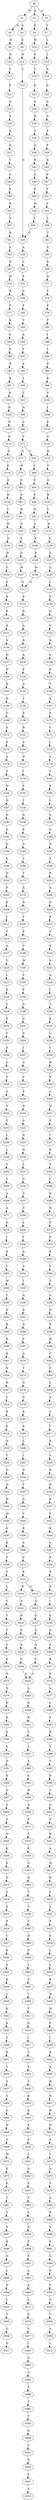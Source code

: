 strict digraph  {
	S0 -> S1 [ label = H ];
	S0 -> S2 [ label = R ];
	S0 -> S3 [ label = S ];
	S1 -> S4 [ label = A ];
	S1 -> S5 [ label = D ];
	S2 -> S6 [ label = E ];
	S3 -> S7 [ label = T ];
	S4 -> S8 [ label = E ];
	S5 -> S9 [ label = H ];
	S6 -> S10 [ label = W ];
	S7 -> S11 [ label = L ];
	S8 -> S12 [ label = W ];
	S9 -> S13 [ label = E ];
	S10 -> S14 [ label = P ];
	S11 -> S15 [ label = I ];
	S12 -> S16 [ label = L ];
	S13 -> S17 [ label = Y ];
	S14 -> S18 [ label = L ];
	S15 -> S19 [ label = A ];
	S16 -> S20 [ label = G ];
	S17 -> S21 [ label = E ];
	S18 -> S22 [ label = K ];
	S19 -> S23 [ label = G ];
	S20 -> S24 [ label = A ];
	S21 -> S25 [ label = G ];
	S22 -> S26 [ label = G ];
	S23 -> S27 [ label = G ];
	S24 -> S28 [ label = I ];
	S25 -> S29 [ label = S ];
	S26 -> S30 [ label = H ];
	S27 -> S31 [ label = G ];
	S28 -> S32 [ label = E ];
	S29 -> S33 [ label = D ];
	S30 -> S34 [ label = S ];
	S31 -> S35 [ label = P ];
	S32 -> S36 [ label = G ];
	S33 -> S37 [ label = D ];
	S34 -> S38 [ label = Q ];
	S35 -> S39 [ label = P ];
	S36 -> S40 [ label = P ];
	S37 -> S41 [ label = T ];
	S38 -> S42 [ label = H ];
	S39 -> S43 [ label = A ];
	S40 -> S44 [ label = V ];
	S41 -> S45 [ label = G ];
	S42 -> S46 [ label = A ];
	S43 -> S47 [ label = P ];
	S44 -> S48 [ label = A ];
	S45 -> S49 [ label = E ];
	S46 -> S50 [ label = E ];
	S47 -> S51 [ label = T ];
	S48 -> S52 [ label = V ];
	S49 -> S53 [ label = R ];
	S50 -> S54 [ label = W ];
	S51 -> S55 [ label = V ];
	S52 -> S56 [ label = A ];
	S53 -> S57 [ label = S ];
	S54 -> S58 [ label = L ];
	S55 -> S59 [ label = L ];
	S56 -> S60 [ label = L ];
	S57 -> S61 [ label = H ];
	S58 -> S20 [ label = G ];
	S59 -> S62 [ label = T ];
	S60 -> S63 [ label = T ];
	S61 -> S64 [ label = S ];
	S62 -> S65 [ label = Y ];
	S63 -> S66 [ label = G ];
	S64 -> S67 [ label = H ];
	S65 -> S68 [ label = K ];
	S66 -> S69 [ label = L ];
	S67 -> S70 [ label = H ];
	S68 -> S71 [ label = G ];
	S69 -> S72 [ label = V ];
	S70 -> S73 [ label = E ];
	S71 -> S74 [ label = V ];
	S72 -> S75 [ label = A ];
	S72 -> S76 [ label = S ];
	S73 -> S77 [ label = P ];
	S74 -> S78 [ label = P ];
	S75 -> S79 [ label = H ];
	S76 -> S80 [ label = L ];
	S77 -> S81 [ label = S ];
	S78 -> S82 [ label = F ];
	S79 -> S83 [ label = E ];
	S80 -> S84 [ label = E ];
	S81 -> S85 [ label = E ];
	S82 -> S86 [ label = I ];
	S83 -> S87 [ label = A ];
	S84 -> S88 [ label = P ];
	S85 -> S89 [ label = E ];
	S86 -> S90 [ label = L ];
	S87 -> S91 [ label = N ];
	S88 -> S92 [ label = N ];
	S89 -> S93 [ label = D ];
	S90 -> S94 [ label = P ];
	S91 -> S95 [ label = G ];
	S92 -> S96 [ label = G ];
	S93 -> S97 [ label = E ];
	S94 -> S98 [ label = K ];
	S95 -> S99 [ label = K ];
	S96 -> S100 [ label = K ];
	S97 -> S101 [ label = H ];
	S98 -> S102 [ label = V ];
	S99 -> S103 [ label = F ];
	S100 -> S104 [ label = F ];
	S101 -> S105 [ label = H ];
	S102 -> S106 [ label = I ];
	S103 -> S107 [ label = M ];
	S104 -> S108 [ label = M ];
	S105 -> S109 [ label = H ];
	S106 -> S110 [ label = E ];
	S107 -> S111 [ label = N ];
	S108 -> S111 [ label = N ];
	S109 -> S112 [ label = D ];
	S110 -> S113 [ label = A ];
	S111 -> S114 [ label = K ];
	S112 -> S115 [ label = G ];
	S113 -> S116 [ label = H ];
	S114 -> S117 [ label = D ];
	S115 -> S118 [ label = E ];
	S116 -> S119 [ label = Y ];
	S117 -> S120 [ label = A ];
	S118 -> S121 [ label = D ];
	S119 -> S122 [ label = S ];
	S120 -> S123 [ label = R ];
	S121 -> S124 [ label = H ];
	S122 -> S125 [ label = R ];
	S123 -> S126 [ label = A ];
	S124 -> S127 [ label = Y ];
	S125 -> S128 [ label = L ];
	S126 -> S129 [ label = P ];
	S127 -> S130 [ label = H ];
	S128 -> S131 [ label = D ];
	S129 -> S132 [ label = A ];
	S130 -> S133 [ label = D ];
	S131 -> S134 [ label = E ];
	S132 -> S135 [ label = V ];
	S133 -> S136 [ label = H ];
	S134 -> S137 [ label = L ];
	S135 -> S138 [ label = E ];
	S136 -> S139 [ label = G ];
	S137 -> S140 [ label = S ];
	S138 -> S141 [ label = R ];
	S139 -> S142 [ label = E ];
	S140 -> S143 [ label = L ];
	S141 -> S144 [ label = A ];
	S142 -> S145 [ label = K ];
	S143 -> S146 [ label = V ];
	S144 -> S147 [ label = N ];
	S145 -> S148 [ label = K ];
	S146 -> S149 [ label = G ];
	S147 -> S150 [ label = I ];
	S148 -> S151 [ label = E ];
	S149 -> S152 [ label = G ];
	S150 -> S153 [ label = F ];
	S151 -> S154 [ label = S ];
	S152 -> S155 [ label = K ];
	S153 -> S156 [ label = T ];
	S154 -> S157 [ label = N ];
	S155 -> S158 [ label = A ];
	S156 -> S159 [ label = A ];
	S157 -> S160 [ label = W ];
	S158 -> S161 [ label = R ];
	S159 -> S162 [ label = E ];
	S160 -> S163 [ label = H ];
	S161 -> S164 [ label = V ];
	S162 -> S165 [ label = G ];
	S163 -> S166 [ label = D ];
	S164 -> S167 [ label = D ];
	S165 -> S168 [ label = T ];
	S166 -> S169 [ label = V ];
	S167 -> S170 [ label = E ];
	S168 -> S171 [ label = T ];
	S169 -> S172 [ label = A ];
	S170 -> S173 [ label = V ];
	S171 -> S174 [ label = A ];
	S172 -> S175 [ label = P ];
	S173 -> S176 [ label = L ];
	S174 -> S177 [ label = N ];
	S175 -> S178 [ label = A ];
	S176 -> S179 [ label = L ];
	S177 -> S180 [ label = Y ];
	S178 -> S181 [ label = T ];
	S179 -> S182 [ label = T ];
	S180 -> S183 [ label = F ];
	S181 -> S184 [ label = H ];
	S182 -> S185 [ label = A ];
	S183 -> S186 [ label = T ];
	S184 -> S187 [ label = N ];
	S185 -> S188 [ label = L ];
	S186 -> S189 [ label = M ];
	S187 -> S190 [ label = H ];
	S188 -> S191 [ label = S ];
	S189 -> S192 [ label = F ];
	S190 -> S193 [ label = S ];
	S191 -> S194 [ label = G ];
	S192 -> S195 [ label = F ];
	S193 -> S196 [ label = D ];
	S194 -> S197 [ label = N ];
	S195 -> S198 [ label = G ];
	S196 -> S199 [ label = S ];
	S197 -> S200 [ label = Y ];
	S198 -> S201 [ label = G ];
	S199 -> S202 [ label = D ];
	S200 -> S203 [ label = F ];
	S201 -> S204 [ label = G ];
	S202 -> S205 [ label = P ];
	S203 -> S206 [ label = A ];
	S204 -> S207 [ label = I ];
	S205 -> S208 [ label = E ];
	S206 -> S209 [ label = D ];
	S207 -> S210 [ label = G ];
	S208 -> S211 [ label = L ];
	S209 -> S212 [ label = E ];
	S210 -> S213 [ label = C ];
	S211 -> S214 [ label = C ];
	S212 -> S215 [ label = G ];
	S213 -> S216 [ label = S ];
	S214 -> S217 [ label = G ];
	S215 -> S218 [ label = E ];
	S216 -> S219 [ label = H ];
	S217 -> S220 [ label = Y ];
	S218 -> S221 [ label = R ];
	S219 -> S222 [ label = S ];
	S220 -> S223 [ label = L ];
	S221 -> S224 [ label = A ];
	S222 -> S225 [ label = N ];
	S223 -> S226 [ label = E ];
	S224 -> S227 [ label = I ];
	S225 -> S228 [ label = H ];
	S226 -> S229 [ label = Y ];
	S227 -> S230 [ label = T ];
	S228 -> S231 [ label = L ];
	S229 -> S232 [ label = F ];
	S230 -> S233 [ label = E ];
	S231 -> S234 [ label = G ];
	S232 -> S235 [ label = V ];
	S233 -> S236 [ label = L ];
	S234 -> S237 [ label = V ];
	S235 -> S238 [ label = F ];
	S236 -> S239 [ label = T ];
	S237 -> S240 [ label = C ];
	S238 -> S241 [ label = G ];
	S239 -> S242 [ label = R ];
	S240 -> S243 [ label = L ];
	S241 -> S244 [ label = V ];
	S242 -> S245 [ label = A ];
	S243 -> S246 [ label = I ];
	S244 -> S247 [ label = A ];
	S245 -> S248 [ label = L ];
	S246 -> S249 [ label = A ];
	S247 -> S250 [ label = V ];
	S248 -> S251 [ label = A ];
	S249 -> S252 [ label = A ];
	S250 -> S253 [ label = T ];
	S251 -> S254 [ label = P ];
	S252 -> S255 [ label = I ];
	S253 -> S256 [ label = L ];
	S254 -> S257 [ label = Y ];
	S255 -> S258 [ label = A ];
	S256 -> S259 [ label = L ];
	S257 -> S260 [ label = R ];
	S258 -> S261 [ label = S ];
	S259 -> S262 [ label = V ];
	S260 -> S263 [ label = V ];
	S261 -> S264 [ label = D ];
	S262 -> S265 [ label = V ];
	S263 -> S266 [ label = I ];
	S264 -> S267 [ label = V ];
	S265 -> S268 [ label = A ];
	S266 -> S269 [ label = D ];
	S267 -> S270 [ label = A ];
	S268 -> S271 [ label = A ];
	S269 -> S272 [ label = N ];
	S270 -> S273 [ label = T ];
	S271 -> S274 [ label = A ];
	S272 -> S275 [ label = E ];
	S273 -> S276 [ label = G ];
	S274 -> S277 [ label = I ];
	S275 -> S278 [ label = K ];
	S276 -> S279 [ label = G ];
	S277 -> S280 [ label = R ];
	S278 -> S281 [ label = K ];
	S279 -> S282 [ label = E ];
	S280 -> S283 [ label = I ];
	S281 -> S284 [ label = V ];
	S282 -> S285 [ label = K ];
	S283 -> S286 [ label = W ];
	S284 -> S287 [ label = T ];
	S285 -> S288 [ label = L ];
	S286 -> S289 [ label = T ];
	S287 -> S290 [ label = G ];
	S288 -> S291 [ label = I ];
	S289 -> S292 [ label = D ];
	S290 -> S293 [ label = N ];
	S291 -> S294 [ label = D ];
	S292 -> S295 [ label = R ];
	S293 -> S296 [ label = P ];
	S294 -> S297 [ label = V ];
	S295 -> S298 [ label = K ];
	S296 -> S299 [ label = W ];
	S297 -> S300 [ label = G ];
	S298 -> S301 [ label = K ];
	S299 -> S302 [ label = C ];
	S300 -> S303 [ label = V ];
	S301 -> S304 [ label = K ];
	S302 -> S305 [ label = F ];
	S303 -> S306 [ label = K ];
	S304 -> S307 [ label = R ];
	S305 -> S308 [ label = L ];
	S306 -> S309 [ label = S ];
	S307 -> S310 [ label = L ];
	S308 -> S311 [ label = A ];
	S309 -> S312 [ label = C ];
	S310 -> S313 [ label = R ];
	S311 -> S314 [ label = C ];
	S312 -> S315 [ label = P ];
	S313 -> S316 [ label = E ];
	S314 -> S317 [ label = I ];
	S315 -> S318 [ label = R ];
	S315 -> S319 [ label = G ];
	S316 -> S320 [ label = N ];
	S317 -> S321 [ label = E ];
	S318 -> S322 [ label = A ];
	S319 -> S323 [ label = A ];
	S320 -> S324 [ label = T ];
	S321 -> S325 [ label = S ];
	S322 -> S326 [ label = D ];
	S323 -> S327 [ label = D ];
	S324 -> S328 [ label = Q ];
	S325 -> S329 [ label = D ];
	S326 -> S330 [ label = S ];
	S327 -> S331 [ label = S ];
	S328 -> S332 [ label = N ];
	S329 -> S333 [ label = N ];
	S330 -> S334 [ label = A ];
	S331 -> S335 [ label = A ];
	S332 -> S336 [ label = H ];
	S333 -> S337 [ label = K ];
	S334 -> S338 [ label = V ];
	S335 -> S339 [ label = V ];
	S336 -> S340 [ label = M ];
	S337 -> S341 [ label = F ];
	S338 -> S342 [ label = A ];
	S339 -> S342 [ label = A ];
	S340 -> S343 [ label = E ];
	S341 -> S344 [ label = K ];
	S342 -> S345 [ label = A ];
	S343 -> S346 [ label = K ];
	S344 -> S347 [ label = V ];
	S345 -> S348 [ label = N ];
	S346 -> S349 [ label = P ];
	S347 -> S350 [ label = R ];
	S348 -> S351 [ label = D ];
	S349 -> S352 [ label = Y ];
	S350 -> S353 [ label = E ];
	S351 -> S354 [ label = Y ];
	S352 -> S355 [ label = L ];
	S353 -> S356 [ label = D ];
	S354 -> S357 [ label = V ];
	S355 -> S358 [ label = Y ];
	S356 -> S359 [ label = I ];
	S357 -> S360 [ label = A ];
	S358 -> S361 [ label = V ];
	S359 -> S362 [ label = K ];
	S360 -> S363 [ label = S ];
	S361 -> S364 [ label = T ];
	S362 -> S365 [ label = A ];
	S363 -> S366 [ label = H ];
	S364 -> S367 [ label = V ];
	S365 -> S368 [ label = L ];
	S366 -> S369 [ label = A ];
	S367 -> S370 [ label = E ];
	S368 -> S371 [ label = K ];
	S369 -> S372 [ label = P ];
	S370 -> S373 [ label = N ];
	S371 -> S374 [ label = E ];
	S372 -> S375 [ label = T ];
	S373 -> S376 [ label = D ];
	S374 -> S377 [ label = A ];
	S375 -> S378 [ label = P ];
	S376 -> S379 [ label = E ];
	S377 -> S380 [ label = L ];
	S378 -> S381 [ label = S ];
	S379 -> S382 [ label = K ];
	S380 -> S383 [ label = E ];
	S381 -> S384 [ label = Q ];
	S382 -> S385 [ label = E ];
	S383 -> S386 [ label = R ];
	S384 -> S387 [ label = T ];
	S385 -> S388 [ label = S ];
	S386 -> S389 [ label = S ];
	S387 -> S390 [ label = T ];
	S388 -> S391 [ label = D ];
	S389 -> S392 [ label = V ];
	S390 -> S393 [ label = V ];
	S391 -> S394 [ label = K ];
	S392 -> S395 [ label = P ];
	S393 -> S396 [ label = H ];
	S394 -> S397 [ label = D ];
	S395 -> S398 [ label = V ];
	S396 -> S399 [ label = P ];
	S397 -> S400 [ label = S ];
	S398 -> S401 [ label = G ];
	S399 -> S402 [ label = L ];
	S400 -> S403 [ label = G ];
	S401 -> S404 [ label = D ];
	S402 -> S405 [ label = T ];
	S403 -> S406 [ label = Q ];
	S404 -> S407 [ label = R ];
	S405 -> S408 [ label = T ];
	S406 -> S409 [ label = E ];
	S407 -> S410 [ label = A ];
	S408 -> S411 [ label = T ];
	S409 -> S412 [ label = E ];
	S410 -> S413 [ label = M ];
	S411 -> S414 [ label = G ];
	S412 -> S415 [ label = G ];
	S413 -> S416 [ label = R ];
	S414 -> S417 [ label = I ];
	S415 -> S418 [ label = S ];
	S416 -> S419 [ label = I ];
	S417 -> S420 [ label = V ];
	S418 -> S421 [ label = E ];
	S419 -> S422 [ label = S ];
	S420 -> S423 [ label = E ];
	S421 -> S424 [ label = P ];
	S422 -> S425 [ label = P ];
	S423 -> S426 [ label = V ];
	S424 -> S427 [ label = C ];
	S425 -> S428 [ label = E ];
	S426 -> S429 [ label = K ];
	S427 -> S430 [ label = E ];
	S428 -> S431 [ label = L ];
	S429 -> S432 [ label = R ];
	S430 -> S433 [ label = S ];
	S431 -> S434 [ label = L ];
	S432 -> S435 [ label = P ];
	S433 -> S436 [ label = R ];
	S434 -> S437 [ label = K ];
	S435 -> S438 [ label = P ];
	S436 -> S439 [ label = L ];
	S437 -> S440 [ label = H ];
	S438 -> S441 [ label = L ];
	S439 -> S442 [ label = K ];
	S440 -> S443 [ label = W ];
	S441 -> S444 [ label = G ];
	S442 -> S445 [ label = E ];
	S443 -> S446 [ label = P ];
	S444 -> S447 [ label = F ];
	S445 -> S448 [ label = Y ];
	S446 -> S449 [ label = L ];
	S447 -> S450 [ label = Y ];
	S448 -> S451 [ label = R ];
	S449 -> S452 [ label = R ];
	S450 -> S453 [ label = L ];
	S451 -> S454 [ label = V ];
	S452 -> S455 [ label = G ];
	S453 -> S456 [ label = G ];
	S454 -> S457 [ label = S ];
	S455 -> S458 [ label = H ];
	S456 -> S459 [ label = F ];
	S457 -> S460 [ label = S ];
	S458 -> S461 [ label = R ];
	S459 -> S462 [ label = F ];
	S460 -> S463 [ label = G ];
	S461 -> S464 [ label = R ];
	S462 -> S465 [ label = L ];
	S463 -> S466 [ label = H ];
	S464 -> S467 [ label = H ];
	S465 -> S468 [ label = A ];
	S466 -> S469 [ label = V ];
	S467 -> S470 [ label = A ];
	S468 -> S471 [ label = L ];
	S469 -> S472 [ label = M ];
	S470 -> S473 [ label = L ];
	S471 -> S474 [ label = G ];
	S472 -> S475 [ label = K ];
	S473 -> S476 [ label = A ];
	S474 -> S477 [ label = V ];
	S475 -> S478 [ label = K ];
	S476 -> S479 [ label = Y ];
	S477 -> S480 [ label = I ];
	S478 -> S481 [ label = T ];
	S479 -> S482 [ label = A ];
	S480 -> S483 [ label = G ];
	S481 -> S484 [ label = T ];
	S482 -> S485 [ label = R ];
	S483 -> S486 [ label = G ];
	S484 -> S487 [ label = F ];
	S485 -> S488 [ label = L ];
	S486 -> S489 [ label = V ];
	S487 -> S490 [ label = K ];
	S488 -> S491 [ label = E ];
	S489 -> S492 [ label = C ];
	S490 -> S493 [ label = N ];
	S491 -> S494 [ label = G ];
	S492 -> S495 [ label = T ];
	S493 -> S496 [ label = L ];
	S494 -> S497 [ label = P ];
	S495 -> S498 [ label = G ];
	S496 -> S499 [ label = N ];
	S497 -> S500 [ label = V ];
	S498 -> S501 [ label = L ];
	S499 -> S502 [ label = L ];
	S500 -> S503 [ label = G ];
	S501 -> S504 [ label = G ];
	S502 -> S505 [ label = Y ];
	S503 -> S506 [ label = I ];
	S504 -> S507 [ label = F ];
	S505 -> S508 [ label = C ];
	S506 -> S509 [ label = A ];
	S507 -> S510 [ label = S ];
	S508 -> S511 [ label = D ];
	S509 -> S512 [ label = L ];
}

